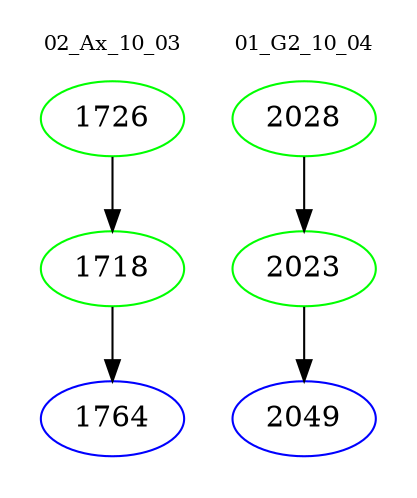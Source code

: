 digraph{
subgraph cluster_0 {
color = white
label = "02_Ax_10_03";
fontsize=10;
T0_1726 [label="1726", color="green"]
T0_1726 -> T0_1718 [color="black"]
T0_1718 [label="1718", color="green"]
T0_1718 -> T0_1764 [color="black"]
T0_1764 [label="1764", color="blue"]
}
subgraph cluster_1 {
color = white
label = "01_G2_10_04";
fontsize=10;
T1_2028 [label="2028", color="green"]
T1_2028 -> T1_2023 [color="black"]
T1_2023 [label="2023", color="green"]
T1_2023 -> T1_2049 [color="black"]
T1_2049 [label="2049", color="blue"]
}
}
